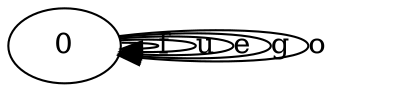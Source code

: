 digraph C {
  0 -> 0 [label="f"]
  0 -> 0 [label="u"]
  0 -> 0 [label="e"]
  0 -> 0 [label="g"]
  0 -> 0 [label="o"]
}
